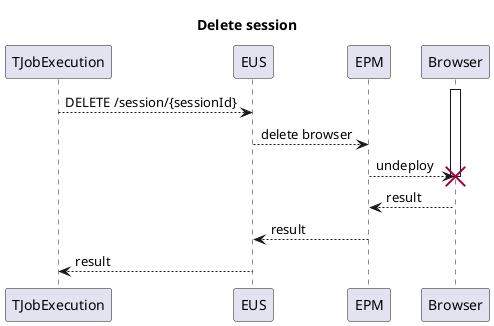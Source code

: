 @startuml

title Delete session

participant TJobExecution
participant EUS
participant EPM
participant Browser

activate Browser
TJobExecution --> EUS: DELETE /session/{sessionId}
EUS --> EPM: delete browser
EPM --> Browser: undeploy
destroy Browser

Browser --> EPM: result
EPM --> EUS: result
EUS --> TJobExecution: result

@enduml